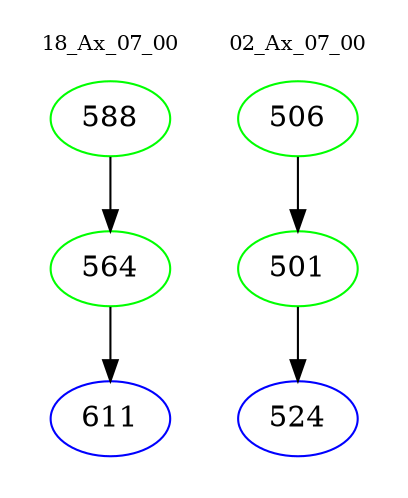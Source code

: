 digraph{
subgraph cluster_0 {
color = white
label = "18_Ax_07_00";
fontsize=10;
T0_588 [label="588", color="green"]
T0_588 -> T0_564 [color="black"]
T0_564 [label="564", color="green"]
T0_564 -> T0_611 [color="black"]
T0_611 [label="611", color="blue"]
}
subgraph cluster_1 {
color = white
label = "02_Ax_07_00";
fontsize=10;
T1_506 [label="506", color="green"]
T1_506 -> T1_501 [color="black"]
T1_501 [label="501", color="green"]
T1_501 -> T1_524 [color="black"]
T1_524 [label="524", color="blue"]
}
}
